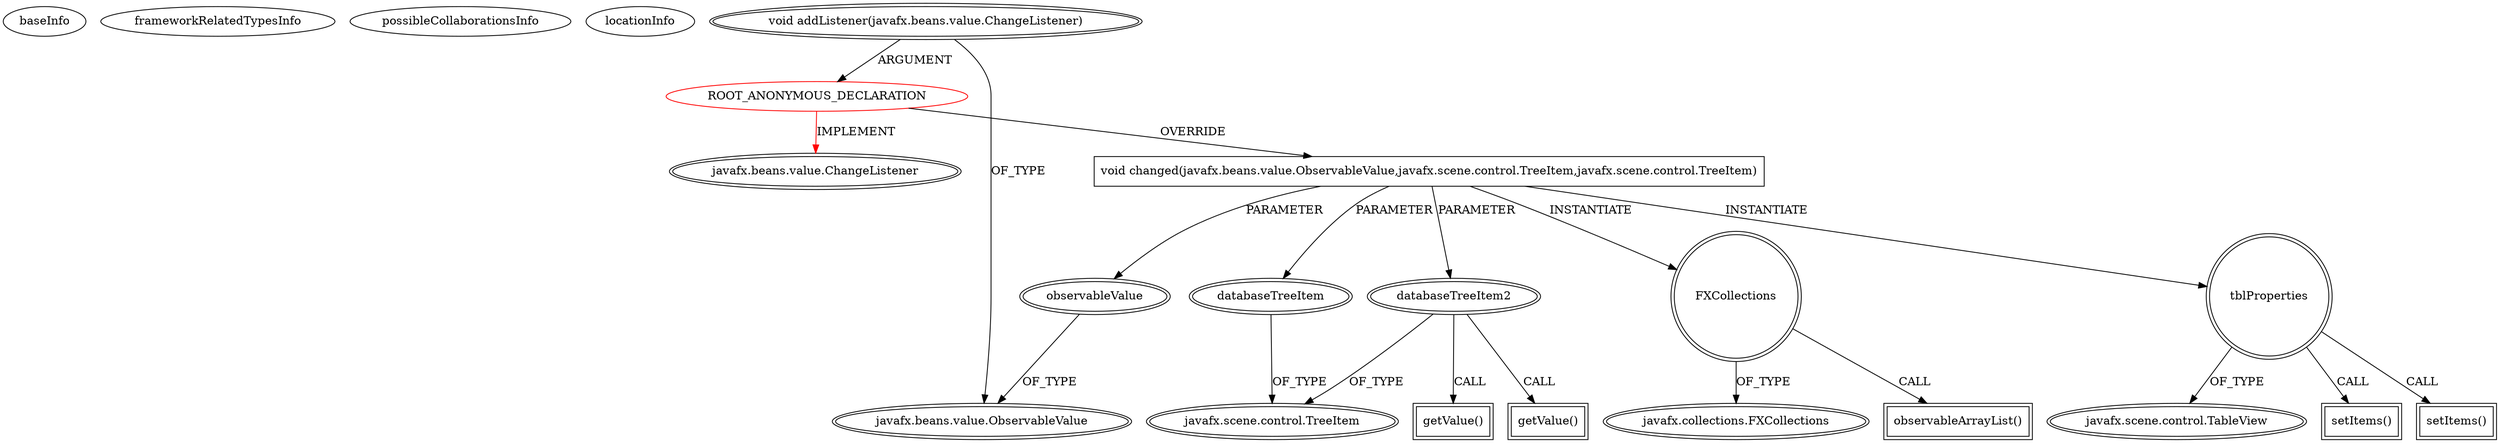 digraph {
baseInfo[graphId=1067,category="extension_graph",isAnonymous=true,possibleRelation=false]
frameworkRelatedTypesInfo[0="javafx.beans.value.ChangeListener"]
possibleCollaborationsInfo[]
locationInfo[projectName="Orlando80-mongo_management_studio",filePath="/Orlando80-mongo_management_studio/mongo_management_studio-master/src/Presentation/Controllers/mainController.java",contextSignature="void initialize()",graphId="1067"]
0[label="ROOT_ANONYMOUS_DECLARATION",vertexType="ROOT_ANONYMOUS_DECLARATION",isFrameworkType=false,color=red]
1[label="javafx.beans.value.ChangeListener",vertexType="FRAMEWORK_INTERFACE_TYPE",isFrameworkType=true,peripheries=2]
2[label="void addListener(javafx.beans.value.ChangeListener)",vertexType="OUTSIDE_CALL",isFrameworkType=true,peripheries=2]
3[label="javafx.beans.value.ObservableValue",vertexType="FRAMEWORK_INTERFACE_TYPE",isFrameworkType=true,peripheries=2]
4[label="void changed(javafx.beans.value.ObservableValue,javafx.scene.control.TreeItem,javafx.scene.control.TreeItem)",vertexType="OVERRIDING_METHOD_DECLARATION",isFrameworkType=false,shape=box]
5[label="observableValue",vertexType="PARAMETER_DECLARATION",isFrameworkType=true,peripheries=2]
7[label="databaseTreeItem",vertexType="PARAMETER_DECLARATION",isFrameworkType=true,peripheries=2]
8[label="javafx.scene.control.TreeItem",vertexType="FRAMEWORK_CLASS_TYPE",isFrameworkType=true,peripheries=2]
9[label="databaseTreeItem2",vertexType="PARAMETER_DECLARATION",isFrameworkType=true,peripheries=2]
12[label="getValue()",vertexType="INSIDE_CALL",isFrameworkType=true,peripheries=2,shape=box]
13[label="FXCollections",vertexType="VARIABLE_EXPRESION",isFrameworkType=true,peripheries=2,shape=circle]
15[label="javafx.collections.FXCollections",vertexType="FRAMEWORK_CLASS_TYPE",isFrameworkType=true,peripheries=2]
14[label="observableArrayList()",vertexType="INSIDE_CALL",isFrameworkType=true,peripheries=2,shape=box]
17[label="getValue()",vertexType="INSIDE_CALL",isFrameworkType=true,peripheries=2,shape=box]
18[label="tblProperties",vertexType="VARIABLE_EXPRESION",isFrameworkType=true,peripheries=2,shape=circle]
20[label="javafx.scene.control.TableView",vertexType="FRAMEWORK_CLASS_TYPE",isFrameworkType=true,peripheries=2]
19[label="setItems()",vertexType="INSIDE_CALL",isFrameworkType=true,peripheries=2,shape=box]
22[label="setItems()",vertexType="INSIDE_CALL",isFrameworkType=true,peripheries=2,shape=box]
0->1[label="IMPLEMENT",color=red]
2->0[label="ARGUMENT"]
2->3[label="OF_TYPE"]
0->4[label="OVERRIDE"]
5->3[label="OF_TYPE"]
4->5[label="PARAMETER"]
7->8[label="OF_TYPE"]
4->7[label="PARAMETER"]
9->8[label="OF_TYPE"]
4->9[label="PARAMETER"]
9->12[label="CALL"]
4->13[label="INSTANTIATE"]
13->15[label="OF_TYPE"]
13->14[label="CALL"]
9->17[label="CALL"]
4->18[label="INSTANTIATE"]
18->20[label="OF_TYPE"]
18->19[label="CALL"]
18->22[label="CALL"]
}
